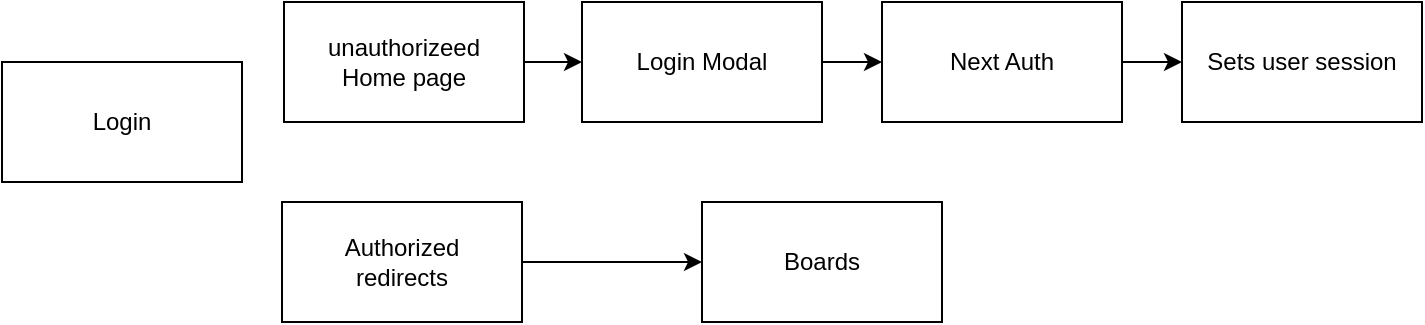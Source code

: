<mxfile version="20.3.0" type="github">
  <diagram name="Page-1" id="2YBvvXClWsGukQMizWep">
    <mxGraphModel dx="1186" dy="724" grid="1" gridSize="10" guides="1" tooltips="1" connect="1" arrows="1" fold="1" page="1" pageScale="1" pageWidth="850" pageHeight="1100" math="0" shadow="0">
      <root>
        <mxCell id="0" />
        <mxCell id="1" parent="0" />
        <mxCell id="YYfSadtOhX8EvxRNaJ2H-1" value="Login" style="rounded=0;whiteSpace=wrap;html=1;" vertex="1" parent="1">
          <mxGeometry x="40" y="50" width="120" height="60" as="geometry" />
        </mxCell>
        <mxCell id="YYfSadtOhX8EvxRNaJ2H-11" value="" style="edgeStyle=orthogonalEdgeStyle;rounded=0;orthogonalLoop=1;jettySize=auto;html=1;" edge="1" parent="1" source="YYfSadtOhX8EvxRNaJ2H-2" target="YYfSadtOhX8EvxRNaJ2H-7">
          <mxGeometry relative="1" as="geometry" />
        </mxCell>
        <mxCell id="YYfSadtOhX8EvxRNaJ2H-2" value="Authorized&lt;br&gt;redirects" style="rounded=0;whiteSpace=wrap;html=1;" vertex="1" parent="1">
          <mxGeometry x="180" y="120" width="120" height="60" as="geometry" />
        </mxCell>
        <mxCell id="YYfSadtOhX8EvxRNaJ2H-8" value="" style="edgeStyle=orthogonalEdgeStyle;rounded=0;orthogonalLoop=1;jettySize=auto;html=1;" edge="1" parent="1" source="YYfSadtOhX8EvxRNaJ2H-3" target="YYfSadtOhX8EvxRNaJ2H-4">
          <mxGeometry relative="1" as="geometry" />
        </mxCell>
        <mxCell id="YYfSadtOhX8EvxRNaJ2H-3" value="unauthorizeed&lt;br&gt;Home page" style="rounded=0;whiteSpace=wrap;html=1;" vertex="1" parent="1">
          <mxGeometry x="181" y="20" width="120" height="60" as="geometry" />
        </mxCell>
        <mxCell id="YYfSadtOhX8EvxRNaJ2H-9" value="" style="edgeStyle=orthogonalEdgeStyle;rounded=0;orthogonalLoop=1;jettySize=auto;html=1;" edge="1" parent="1" source="YYfSadtOhX8EvxRNaJ2H-4" target="YYfSadtOhX8EvxRNaJ2H-5">
          <mxGeometry relative="1" as="geometry" />
        </mxCell>
        <mxCell id="YYfSadtOhX8EvxRNaJ2H-4" value="Login Modal" style="rounded=0;whiteSpace=wrap;html=1;" vertex="1" parent="1">
          <mxGeometry x="330" y="20" width="120" height="60" as="geometry" />
        </mxCell>
        <mxCell id="YYfSadtOhX8EvxRNaJ2H-10" value="" style="edgeStyle=orthogonalEdgeStyle;rounded=0;orthogonalLoop=1;jettySize=auto;html=1;" edge="1" parent="1" source="YYfSadtOhX8EvxRNaJ2H-5" target="YYfSadtOhX8EvxRNaJ2H-6">
          <mxGeometry relative="1" as="geometry" />
        </mxCell>
        <mxCell id="YYfSadtOhX8EvxRNaJ2H-5" value="Next Auth" style="rounded=0;whiteSpace=wrap;html=1;" vertex="1" parent="1">
          <mxGeometry x="480" y="20" width="120" height="60" as="geometry" />
        </mxCell>
        <mxCell id="YYfSadtOhX8EvxRNaJ2H-6" value="Sets user session" style="rounded=0;whiteSpace=wrap;html=1;" vertex="1" parent="1">
          <mxGeometry x="630" y="20" width="120" height="60" as="geometry" />
        </mxCell>
        <mxCell id="YYfSadtOhX8EvxRNaJ2H-7" value="Boards" style="rounded=0;whiteSpace=wrap;html=1;" vertex="1" parent="1">
          <mxGeometry x="390" y="120" width="120" height="60" as="geometry" />
        </mxCell>
      </root>
    </mxGraphModel>
  </diagram>
</mxfile>
